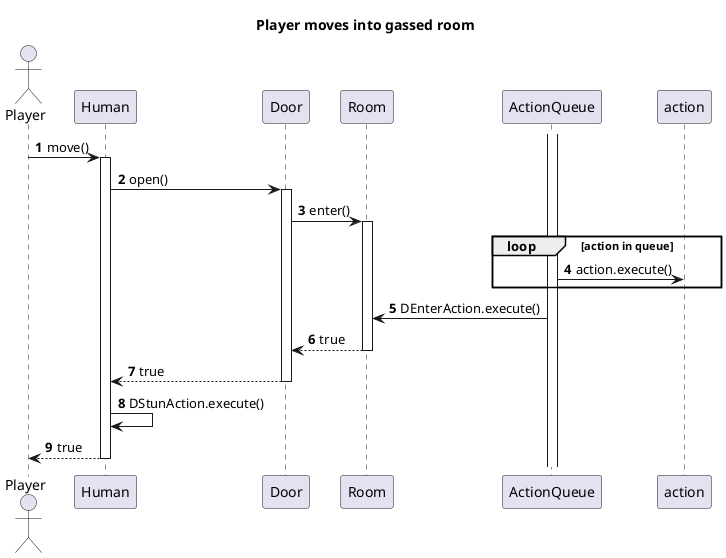 @startuml
'https://plantuml.com/sequence-diagram

title Player moves into gassed room
autonumber

actor Player as p
participant Human as H
participant Door as D
participant Room as R
participant ActionQueue as A

p->H: move()
activate H

H->D: open()
activate D

D->R: enter()
activate R

loop action in queue
    A->action: action.execute()
end loop
activate A
A->R: DEnterAction.execute()

return true
return true

H->H: DStunAction.execute()

return true
@enduml